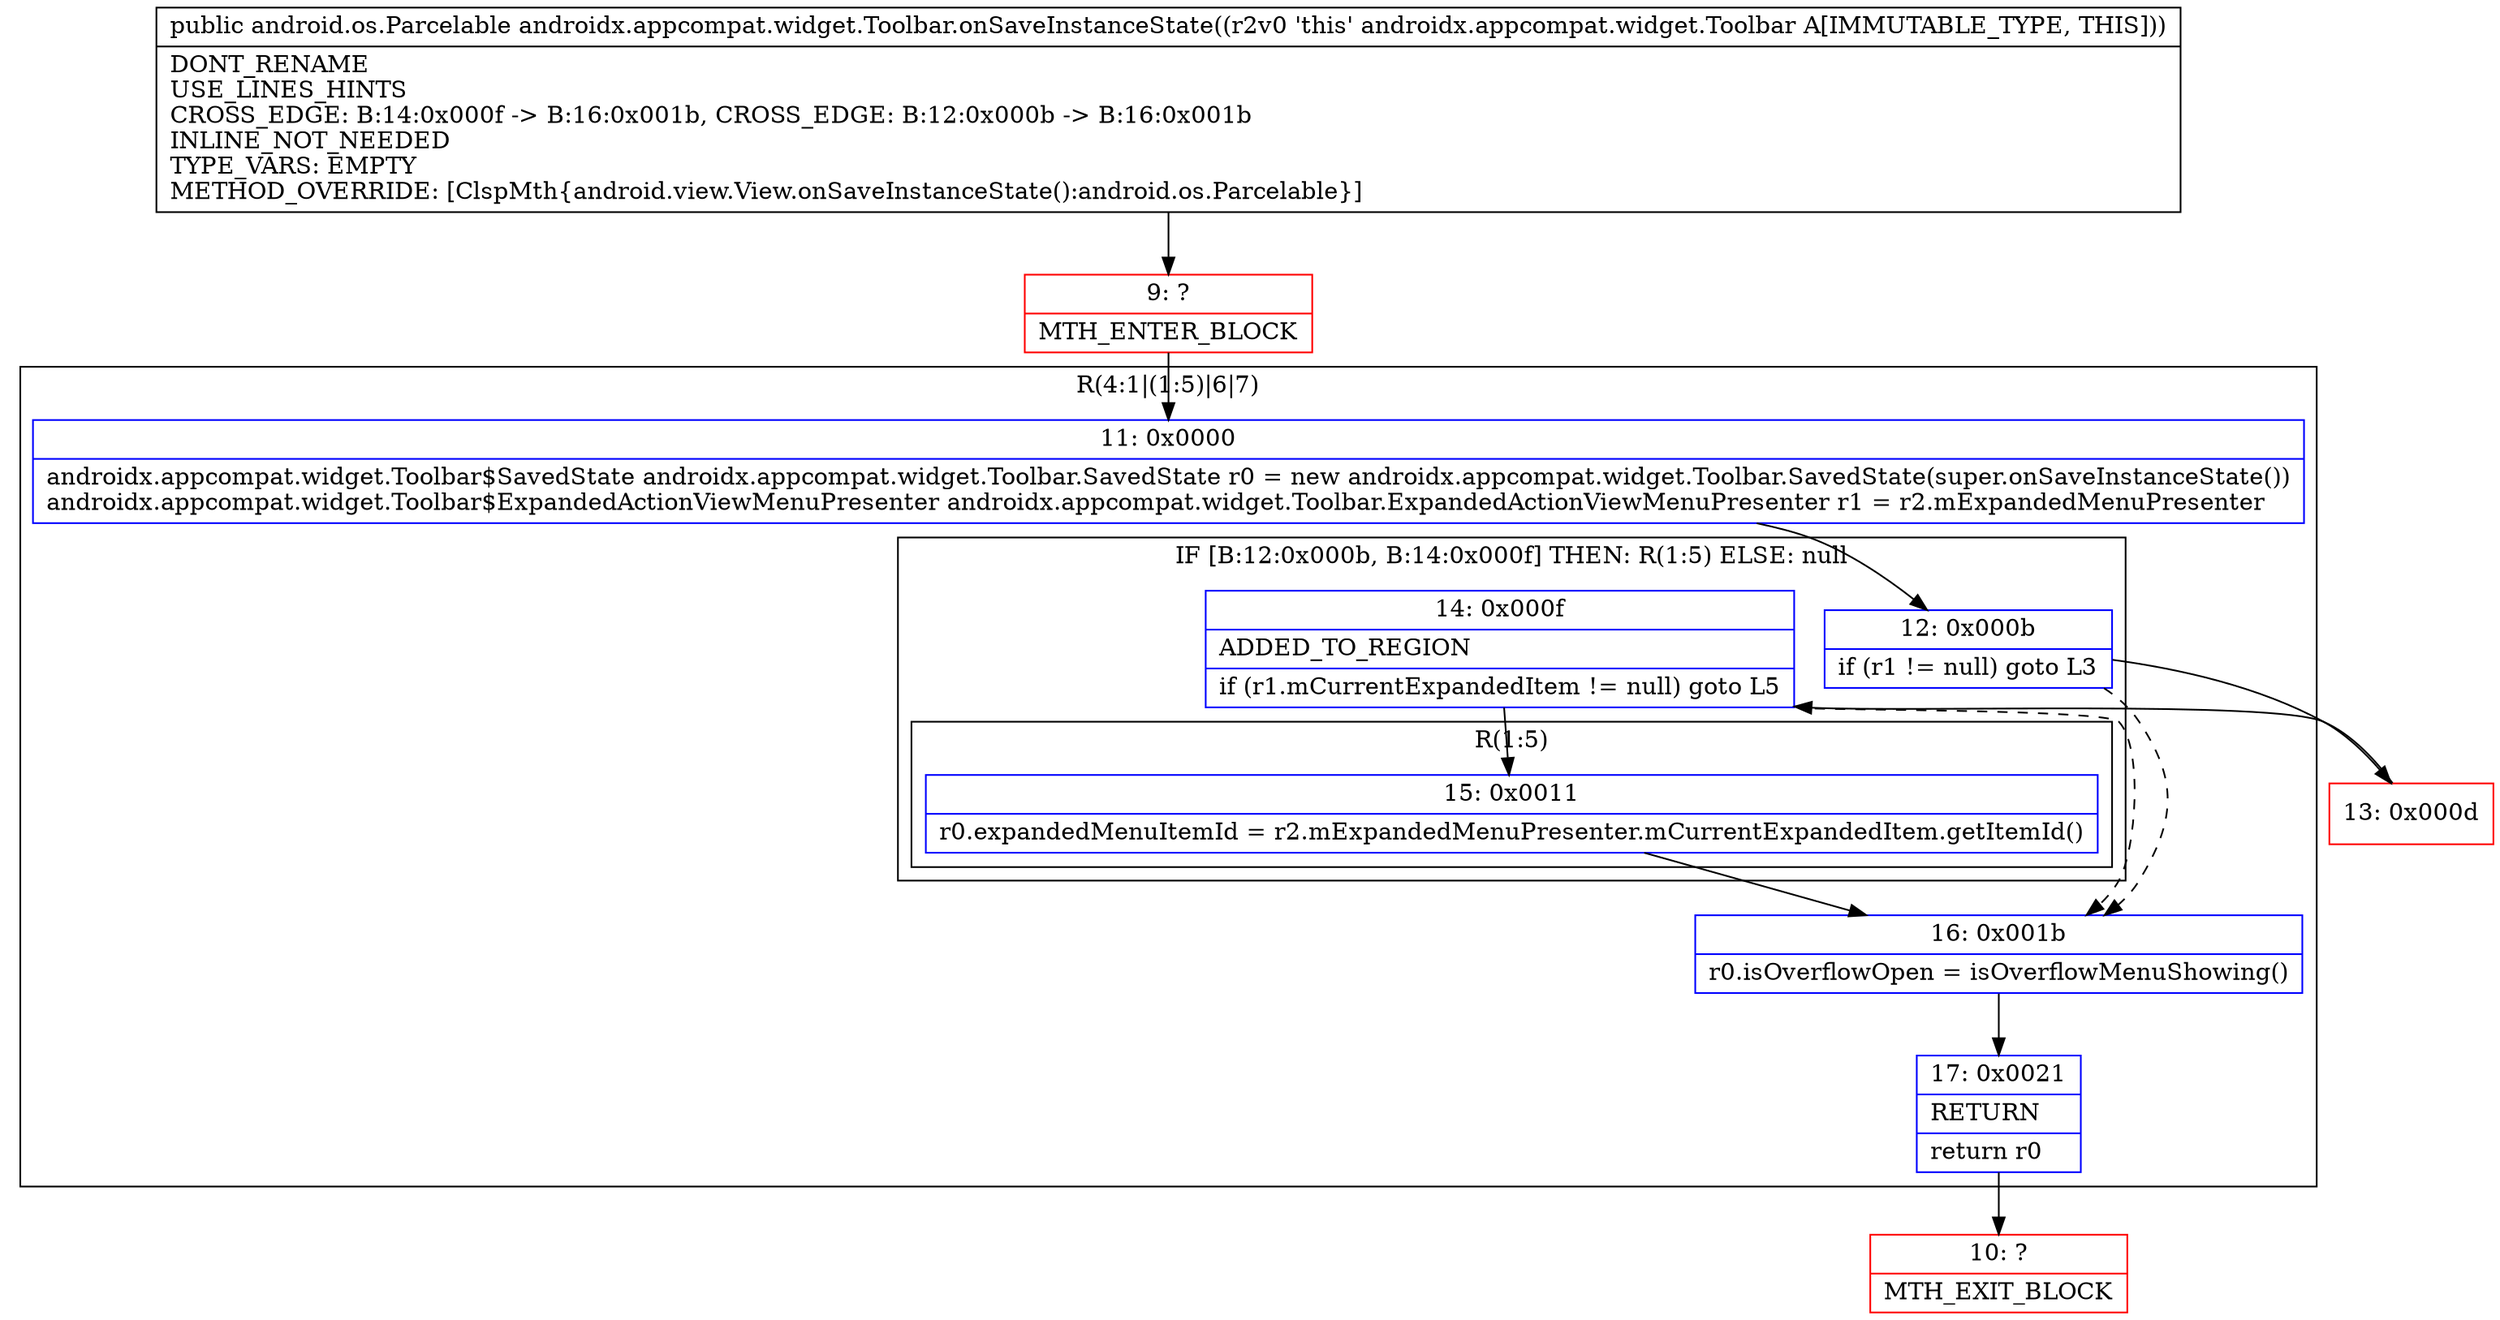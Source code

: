digraph "CFG forandroidx.appcompat.widget.Toolbar.onSaveInstanceState()Landroid\/os\/Parcelable;" {
subgraph cluster_Region_976229152 {
label = "R(4:1|(1:5)|6|7)";
node [shape=record,color=blue];
Node_11 [shape=record,label="{11\:\ 0x0000|androidx.appcompat.widget.Toolbar$SavedState androidx.appcompat.widget.Toolbar.SavedState r0 = new androidx.appcompat.widget.Toolbar.SavedState(super.onSaveInstanceState())\landroidx.appcompat.widget.Toolbar$ExpandedActionViewMenuPresenter androidx.appcompat.widget.Toolbar.ExpandedActionViewMenuPresenter r1 = r2.mExpandedMenuPresenter\l}"];
subgraph cluster_IfRegion_1376594622 {
label = "IF [B:12:0x000b, B:14:0x000f] THEN: R(1:5) ELSE: null";
node [shape=record,color=blue];
Node_12 [shape=record,label="{12\:\ 0x000b|if (r1 != null) goto L3\l}"];
Node_14 [shape=record,label="{14\:\ 0x000f|ADDED_TO_REGION\l|if (r1.mCurrentExpandedItem != null) goto L5\l}"];
subgraph cluster_Region_1038163471 {
label = "R(1:5)";
node [shape=record,color=blue];
Node_15 [shape=record,label="{15\:\ 0x0011|r0.expandedMenuItemId = r2.mExpandedMenuPresenter.mCurrentExpandedItem.getItemId()\l}"];
}
}
Node_16 [shape=record,label="{16\:\ 0x001b|r0.isOverflowOpen = isOverflowMenuShowing()\l}"];
Node_17 [shape=record,label="{17\:\ 0x0021|RETURN\l|return r0\l}"];
}
Node_9 [shape=record,color=red,label="{9\:\ ?|MTH_ENTER_BLOCK\l}"];
Node_13 [shape=record,color=red,label="{13\:\ 0x000d}"];
Node_10 [shape=record,color=red,label="{10\:\ ?|MTH_EXIT_BLOCK\l}"];
MethodNode[shape=record,label="{public android.os.Parcelable androidx.appcompat.widget.Toolbar.onSaveInstanceState((r2v0 'this' androidx.appcompat.widget.Toolbar A[IMMUTABLE_TYPE, THIS]))  | DONT_RENAME\lUSE_LINES_HINTS\lCROSS_EDGE: B:14:0x000f \-\> B:16:0x001b, CROSS_EDGE: B:12:0x000b \-\> B:16:0x001b\lINLINE_NOT_NEEDED\lTYPE_VARS: EMPTY\lMETHOD_OVERRIDE: [ClspMth\{android.view.View.onSaveInstanceState():android.os.Parcelable\}]\l}"];
MethodNode -> Node_9;Node_11 -> Node_12;
Node_12 -> Node_13;
Node_12 -> Node_16[style=dashed];
Node_14 -> Node_15;
Node_14 -> Node_16[style=dashed];
Node_15 -> Node_16;
Node_16 -> Node_17;
Node_17 -> Node_10;
Node_9 -> Node_11;
Node_13 -> Node_14;
}

